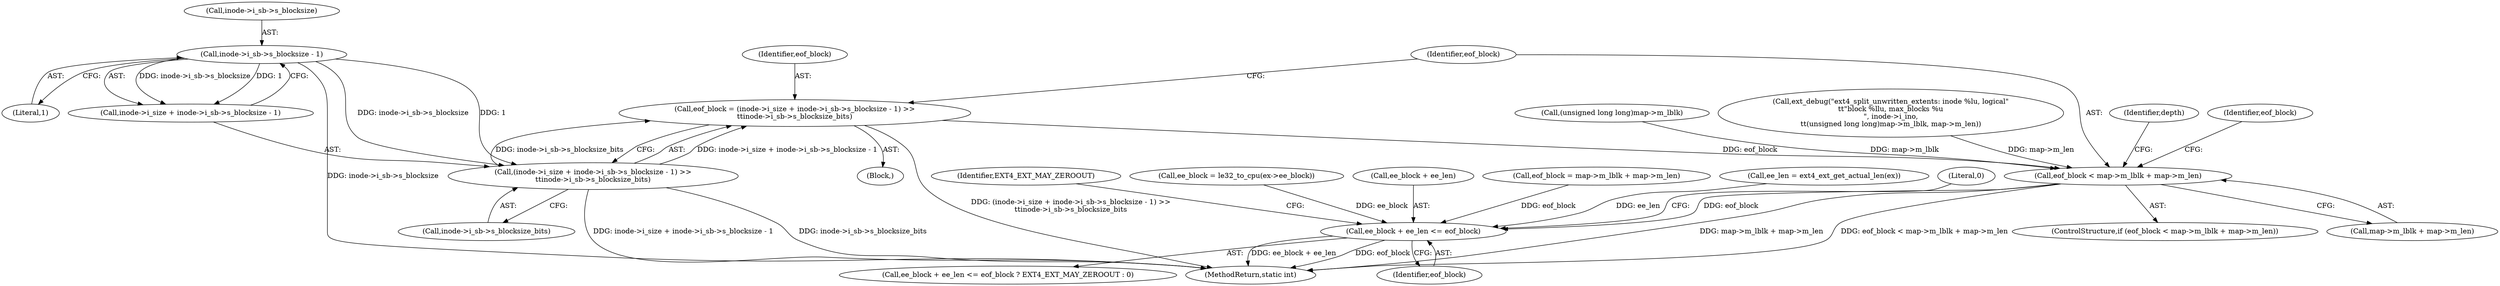 digraph "0_linux_dee1f973ca341c266229faa5a1a5bb268bed3531_3@integer" {
"1000130" [label="(Call,eof_block = (inode->i_size + inode->i_sb->s_blocksize - 1) >>\n\t\tinode->i_sb->s_blocksize_bits)"];
"1000132" [label="(Call,(inode->i_size + inode->i_sb->s_blocksize - 1) >>\n\t\tinode->i_sb->s_blocksize_bits)"];
"1000137" [label="(Call,inode->i_sb->s_blocksize - 1)"];
"1000150" [label="(Call,eof_block < map->m_lblk + map->m_len)"];
"1000192" [label="(Call,ee_block + ee_len <= eof_block)"];
"1000193" [label="(Call,ee_block + ee_len)"];
"1000130" [label="(Call,eof_block = (inode->i_size + inode->i_sb->s_blocksize - 1) >>\n\t\tinode->i_sb->s_blocksize_bits)"];
"1000149" [label="(ControlStructure,if (eof_block < map->m_lblk + map->m_len))"];
"1000169" [label="(Identifier,depth)"];
"1000160" [label="(Identifier,eof_block)"];
"1000159" [label="(Call,eof_block = map->m_lblk + map->m_len)"];
"1000132" [label="(Call,(inode->i_size + inode->i_sb->s_blocksize - 1) >>\n\t\tinode->i_sb->s_blocksize_bits)"];
"1000143" [label="(Literal,1)"];
"1000122" [label="(Call,(unsigned long long)map->m_lblk)"];
"1000144" [label="(Call,inode->i_sb->s_blocksize_bits)"];
"1000220" [label="(MethodReturn,static int)"];
"1000117" [label="(Call,ext_debug(\"ext4_split_unwritten_extents: inode %lu, logical\"\n\t\t\"block %llu, max_blocks %u\n\", inode->i_ino,\n\t\t(unsigned long long)map->m_lblk, map->m_len))"];
"1000185" [label="(Call,ee_len = ext4_ext_get_actual_len(ex))"];
"1000150" [label="(Call,eof_block < map->m_lblk + map->m_len)"];
"1000198" [label="(Literal,0)"];
"1000133" [label="(Call,inode->i_size + inode->i_sb->s_blocksize - 1)"];
"1000191" [label="(Call,ee_block + ee_len <= eof_block ? EXT4_EXT_MAY_ZEROOUT : 0)"];
"1000192" [label="(Call,ee_block + ee_len <= eof_block)"];
"1000107" [label="(Block,)"];
"1000196" [label="(Identifier,eof_block)"];
"1000152" [label="(Call,map->m_lblk + map->m_len)"];
"1000138" [label="(Call,inode->i_sb->s_blocksize)"];
"1000131" [label="(Identifier,eof_block)"];
"1000197" [label="(Identifier,EXT4_EXT_MAY_ZEROOUT)"];
"1000137" [label="(Call,inode->i_sb->s_blocksize - 1)"];
"1000179" [label="(Call,ee_block = le32_to_cpu(ex->ee_block))"];
"1000151" [label="(Identifier,eof_block)"];
"1000130" -> "1000107"  [label="AST: "];
"1000130" -> "1000132"  [label="CFG: "];
"1000131" -> "1000130"  [label="AST: "];
"1000132" -> "1000130"  [label="AST: "];
"1000151" -> "1000130"  [label="CFG: "];
"1000130" -> "1000220"  [label="DDG: (inode->i_size + inode->i_sb->s_blocksize - 1) >>\n\t\tinode->i_sb->s_blocksize_bits"];
"1000132" -> "1000130"  [label="DDG: inode->i_size + inode->i_sb->s_blocksize - 1"];
"1000132" -> "1000130"  [label="DDG: inode->i_sb->s_blocksize_bits"];
"1000130" -> "1000150"  [label="DDG: eof_block"];
"1000132" -> "1000144"  [label="CFG: "];
"1000133" -> "1000132"  [label="AST: "];
"1000144" -> "1000132"  [label="AST: "];
"1000132" -> "1000220"  [label="DDG: inode->i_sb->s_blocksize_bits"];
"1000132" -> "1000220"  [label="DDG: inode->i_size + inode->i_sb->s_blocksize - 1"];
"1000137" -> "1000132"  [label="DDG: inode->i_sb->s_blocksize"];
"1000137" -> "1000132"  [label="DDG: 1"];
"1000137" -> "1000133"  [label="AST: "];
"1000137" -> "1000143"  [label="CFG: "];
"1000138" -> "1000137"  [label="AST: "];
"1000143" -> "1000137"  [label="AST: "];
"1000133" -> "1000137"  [label="CFG: "];
"1000137" -> "1000220"  [label="DDG: inode->i_sb->s_blocksize"];
"1000137" -> "1000133"  [label="DDG: inode->i_sb->s_blocksize"];
"1000137" -> "1000133"  [label="DDG: 1"];
"1000150" -> "1000149"  [label="AST: "];
"1000150" -> "1000152"  [label="CFG: "];
"1000151" -> "1000150"  [label="AST: "];
"1000152" -> "1000150"  [label="AST: "];
"1000160" -> "1000150"  [label="CFG: "];
"1000169" -> "1000150"  [label="CFG: "];
"1000150" -> "1000220"  [label="DDG: map->m_lblk + map->m_len"];
"1000150" -> "1000220"  [label="DDG: eof_block < map->m_lblk + map->m_len"];
"1000122" -> "1000150"  [label="DDG: map->m_lblk"];
"1000117" -> "1000150"  [label="DDG: map->m_len"];
"1000150" -> "1000192"  [label="DDG: eof_block"];
"1000192" -> "1000191"  [label="AST: "];
"1000192" -> "1000196"  [label="CFG: "];
"1000193" -> "1000192"  [label="AST: "];
"1000196" -> "1000192"  [label="AST: "];
"1000197" -> "1000192"  [label="CFG: "];
"1000198" -> "1000192"  [label="CFG: "];
"1000192" -> "1000220"  [label="DDG: ee_block + ee_len"];
"1000192" -> "1000220"  [label="DDG: eof_block"];
"1000179" -> "1000192"  [label="DDG: ee_block"];
"1000185" -> "1000192"  [label="DDG: ee_len"];
"1000159" -> "1000192"  [label="DDG: eof_block"];
}
